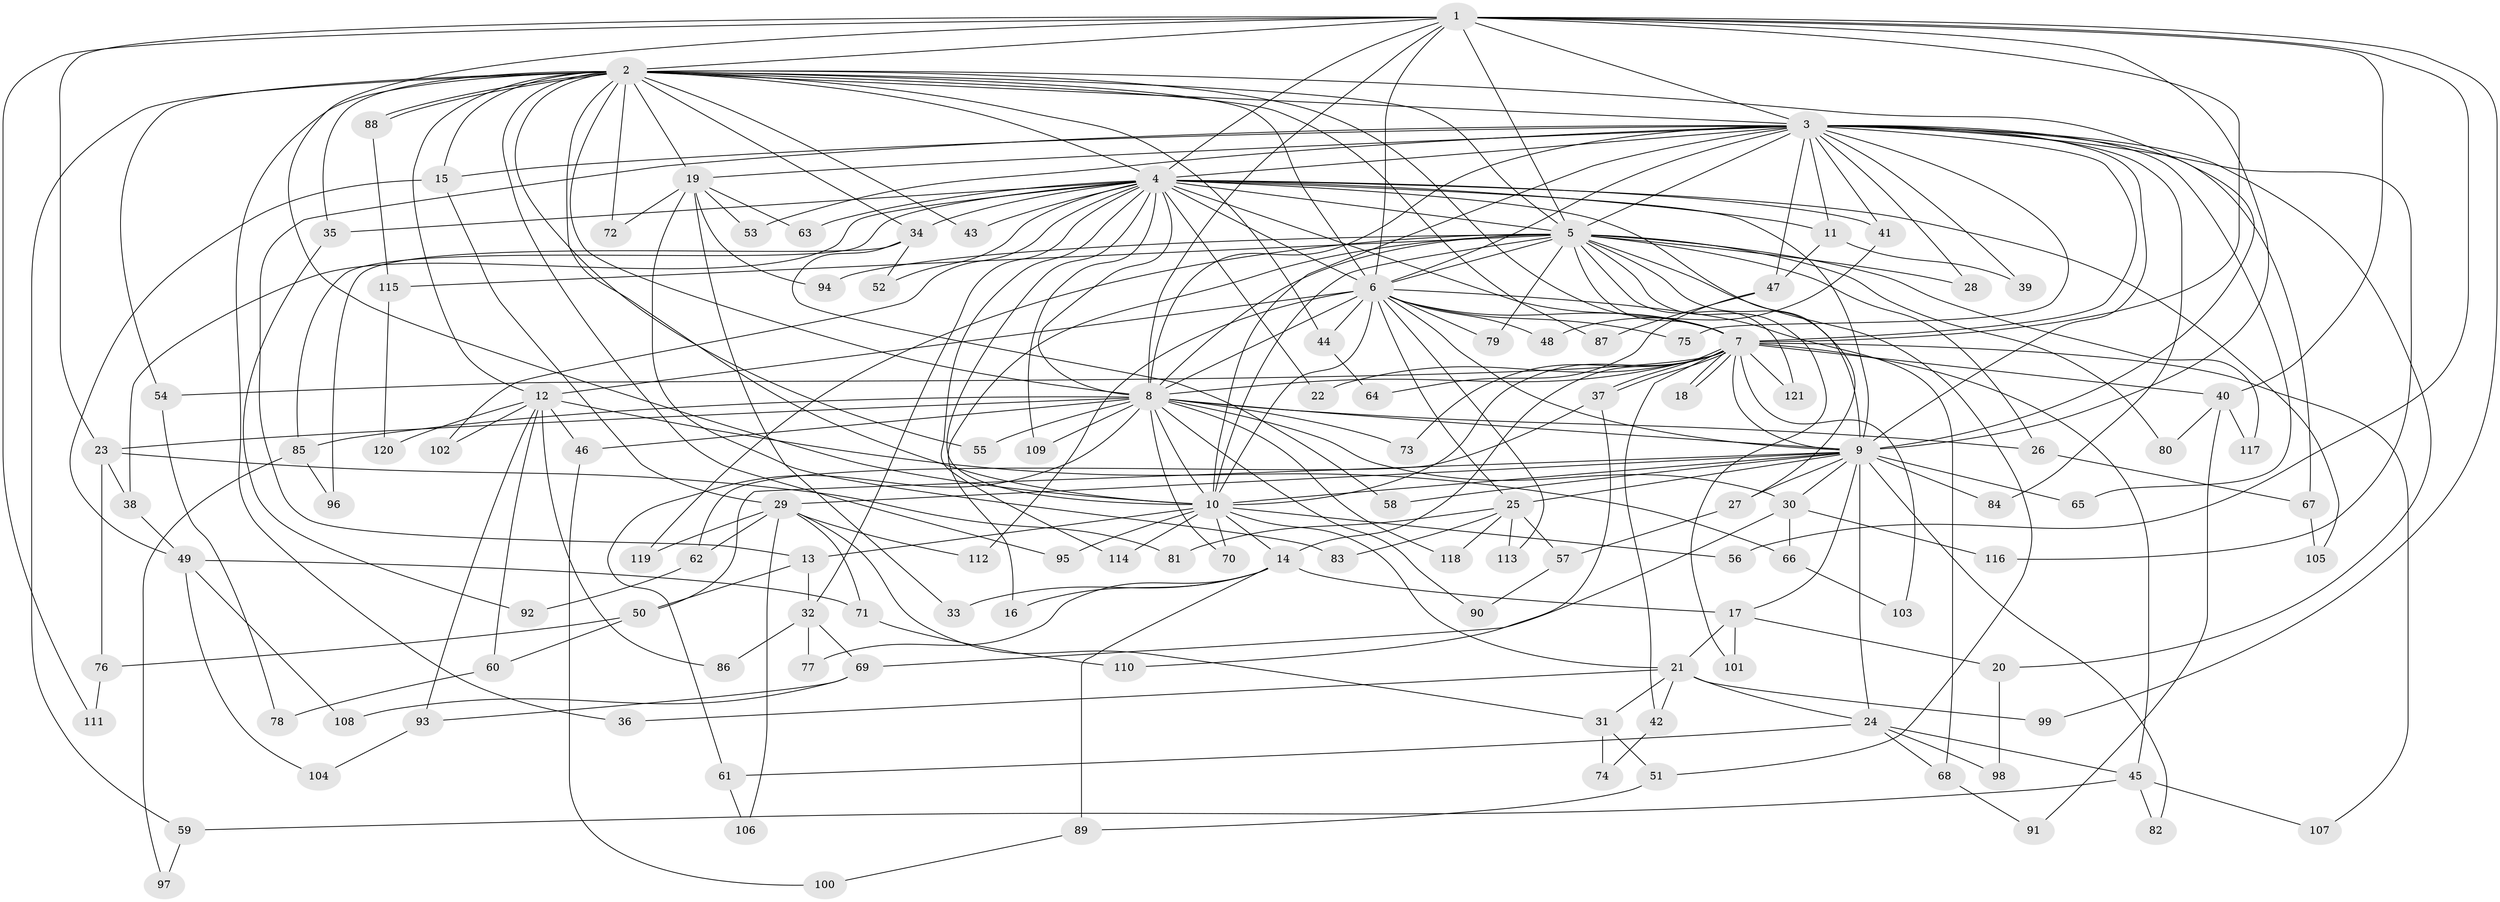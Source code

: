 // coarse degree distribution, {15: 0.0136986301369863, 21: 0.0273972602739726, 25: 0.0136986301369863, 17: 0.0273972602739726, 18: 0.0136986301369863, 16: 0.0136986301369863, 4: 0.1095890410958904, 12: 0.0136986301369863, 13: 0.0136986301369863, 6: 0.0547945205479452, 2: 0.5068493150684932, 5: 0.0684931506849315, 1: 0.0136986301369863, 7: 0.0273972602739726, 8: 0.0136986301369863, 9: 0.0136986301369863, 3: 0.0547945205479452}
// Generated by graph-tools (version 1.1) at 2025/49/03/04/25 22:49:21]
// undirected, 121 vertices, 267 edges
graph export_dot {
  node [color=gray90,style=filled];
  1;
  2;
  3;
  4;
  5;
  6;
  7;
  8;
  9;
  10;
  11;
  12;
  13;
  14;
  15;
  16;
  17;
  18;
  19;
  20;
  21;
  22;
  23;
  24;
  25;
  26;
  27;
  28;
  29;
  30;
  31;
  32;
  33;
  34;
  35;
  36;
  37;
  38;
  39;
  40;
  41;
  42;
  43;
  44;
  45;
  46;
  47;
  48;
  49;
  50;
  51;
  52;
  53;
  54;
  55;
  56;
  57;
  58;
  59;
  60;
  61;
  62;
  63;
  64;
  65;
  66;
  67;
  68;
  69;
  70;
  71;
  72;
  73;
  74;
  75;
  76;
  77;
  78;
  79;
  80;
  81;
  82;
  83;
  84;
  85;
  86;
  87;
  88;
  89;
  90;
  91;
  92;
  93;
  94;
  95;
  96;
  97;
  98;
  99;
  100;
  101;
  102;
  103;
  104;
  105;
  106;
  107;
  108;
  109;
  110;
  111;
  112;
  113;
  114;
  115;
  116;
  117;
  118;
  119;
  120;
  121;
  1 -- 2;
  1 -- 3;
  1 -- 4;
  1 -- 5;
  1 -- 6;
  1 -- 7;
  1 -- 8;
  1 -- 9;
  1 -- 10;
  1 -- 23;
  1 -- 40;
  1 -- 56;
  1 -- 99;
  1 -- 111;
  2 -- 3;
  2 -- 4;
  2 -- 5;
  2 -- 6;
  2 -- 7;
  2 -- 8;
  2 -- 9;
  2 -- 10;
  2 -- 12;
  2 -- 15;
  2 -- 19;
  2 -- 34;
  2 -- 35;
  2 -- 36;
  2 -- 43;
  2 -- 44;
  2 -- 54;
  2 -- 55;
  2 -- 59;
  2 -- 72;
  2 -- 87;
  2 -- 88;
  2 -- 88;
  2 -- 95;
  3 -- 4;
  3 -- 5;
  3 -- 6;
  3 -- 7;
  3 -- 8;
  3 -- 9;
  3 -- 10;
  3 -- 11;
  3 -- 13;
  3 -- 15;
  3 -- 19;
  3 -- 20;
  3 -- 28;
  3 -- 39;
  3 -- 41;
  3 -- 47;
  3 -- 53;
  3 -- 65;
  3 -- 67;
  3 -- 75;
  3 -- 84;
  3 -- 116;
  4 -- 5;
  4 -- 6;
  4 -- 7;
  4 -- 8;
  4 -- 9;
  4 -- 10;
  4 -- 11;
  4 -- 22;
  4 -- 27;
  4 -- 32;
  4 -- 34;
  4 -- 35;
  4 -- 38;
  4 -- 41;
  4 -- 43;
  4 -- 52;
  4 -- 63;
  4 -- 85;
  4 -- 102;
  4 -- 105;
  4 -- 109;
  4 -- 114;
  5 -- 6;
  5 -- 7;
  5 -- 8;
  5 -- 9;
  5 -- 10;
  5 -- 16;
  5 -- 26;
  5 -- 28;
  5 -- 51;
  5 -- 79;
  5 -- 80;
  5 -- 94;
  5 -- 101;
  5 -- 115;
  5 -- 117;
  5 -- 119;
  5 -- 121;
  6 -- 7;
  6 -- 8;
  6 -- 9;
  6 -- 10;
  6 -- 12;
  6 -- 25;
  6 -- 44;
  6 -- 48;
  6 -- 68;
  6 -- 75;
  6 -- 79;
  6 -- 112;
  6 -- 113;
  7 -- 8;
  7 -- 9;
  7 -- 10;
  7 -- 14;
  7 -- 18;
  7 -- 18;
  7 -- 22;
  7 -- 37;
  7 -- 37;
  7 -- 40;
  7 -- 42;
  7 -- 45;
  7 -- 54;
  7 -- 73;
  7 -- 103;
  7 -- 107;
  7 -- 121;
  8 -- 9;
  8 -- 10;
  8 -- 23;
  8 -- 26;
  8 -- 30;
  8 -- 46;
  8 -- 55;
  8 -- 61;
  8 -- 70;
  8 -- 73;
  8 -- 85;
  8 -- 90;
  8 -- 109;
  8 -- 118;
  9 -- 10;
  9 -- 17;
  9 -- 24;
  9 -- 25;
  9 -- 27;
  9 -- 29;
  9 -- 30;
  9 -- 50;
  9 -- 58;
  9 -- 65;
  9 -- 82;
  9 -- 84;
  10 -- 13;
  10 -- 14;
  10 -- 21;
  10 -- 56;
  10 -- 70;
  10 -- 95;
  10 -- 114;
  11 -- 39;
  11 -- 47;
  12 -- 46;
  12 -- 60;
  12 -- 66;
  12 -- 86;
  12 -- 93;
  12 -- 102;
  12 -- 120;
  13 -- 32;
  13 -- 50;
  14 -- 16;
  14 -- 17;
  14 -- 33;
  14 -- 77;
  14 -- 89;
  15 -- 29;
  15 -- 49;
  17 -- 20;
  17 -- 21;
  17 -- 101;
  19 -- 33;
  19 -- 53;
  19 -- 63;
  19 -- 72;
  19 -- 83;
  19 -- 94;
  20 -- 98;
  21 -- 24;
  21 -- 31;
  21 -- 36;
  21 -- 42;
  21 -- 99;
  23 -- 38;
  23 -- 76;
  23 -- 81;
  24 -- 45;
  24 -- 61;
  24 -- 68;
  24 -- 98;
  25 -- 57;
  25 -- 81;
  25 -- 83;
  25 -- 113;
  25 -- 118;
  26 -- 67;
  27 -- 57;
  29 -- 31;
  29 -- 62;
  29 -- 71;
  29 -- 106;
  29 -- 112;
  29 -- 119;
  30 -- 66;
  30 -- 69;
  30 -- 116;
  31 -- 51;
  31 -- 74;
  32 -- 69;
  32 -- 77;
  32 -- 86;
  34 -- 52;
  34 -- 58;
  34 -- 96;
  35 -- 92;
  37 -- 62;
  37 -- 110;
  38 -- 49;
  40 -- 80;
  40 -- 91;
  40 -- 117;
  41 -- 48;
  42 -- 74;
  44 -- 64;
  45 -- 59;
  45 -- 82;
  45 -- 107;
  46 -- 100;
  47 -- 64;
  47 -- 87;
  49 -- 71;
  49 -- 104;
  49 -- 108;
  50 -- 60;
  50 -- 76;
  51 -- 89;
  54 -- 78;
  57 -- 90;
  59 -- 97;
  60 -- 78;
  61 -- 106;
  62 -- 92;
  66 -- 103;
  67 -- 105;
  68 -- 91;
  69 -- 93;
  69 -- 108;
  71 -- 110;
  76 -- 111;
  85 -- 96;
  85 -- 97;
  88 -- 115;
  89 -- 100;
  93 -- 104;
  115 -- 120;
}
